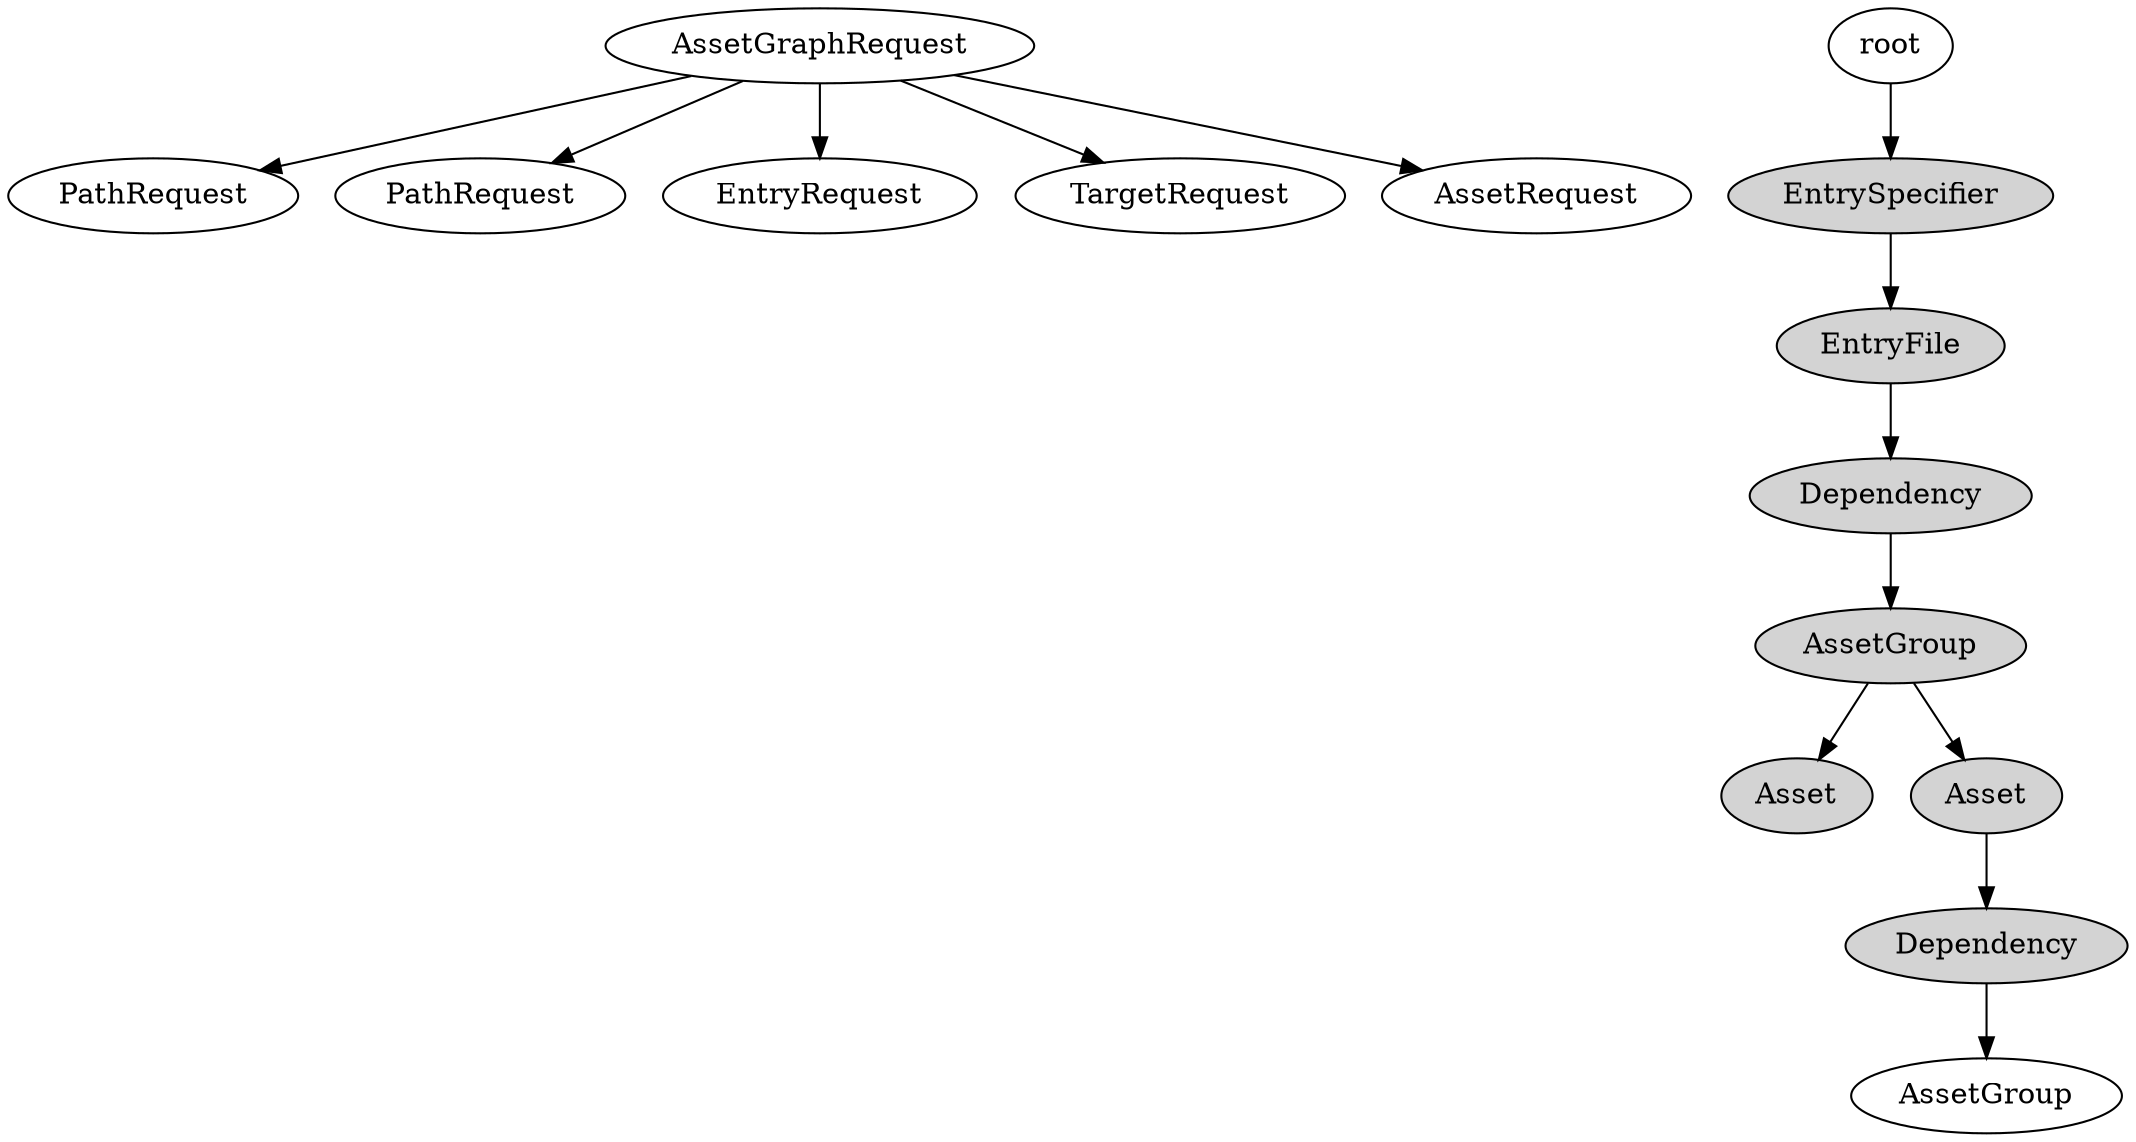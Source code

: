 digraph {
    subgraph RequestGraph {
        PathRequest1 [label=PathRequest]
        PathRequest2 [label=PathRequest]
        AssetGraphRequest -> EntryRequest
        AssetGraphRequest -> TargetRequest
        AssetGraphRequest -> PathRequest1
        AssetGraphRequest -> AssetRequest
        AssetGraphRequest -> PathRequest2
    }

    subgraph AssetGraph {
        EntrySpecifier [style=filled]
        EntryFile [style=filled]
        Dependency1 [style=filled]
        AssetGroup1 [label=AssetGroup, style=filled]
        AssetGroup2 [label=AssetGroup]
        Asset1 [label=Asset, style=filled]
        Asset2 [label=Asset, style=filled]
        Dependency1 [label=Dependency]
        Dependency2 [label=Dependency, style=filled]

        root -> EntrySpecifier
        EntrySpecifier -> EntryFile
        EntryFile -> Dependency1
        Dependency1 -> AssetGroup1
        AssetGroup1 -> Asset1
        AssetGroup1 -> Asset2
        Asset2 -> Dependency2
        Dependency2 -> AssetGroup2
    }
}

